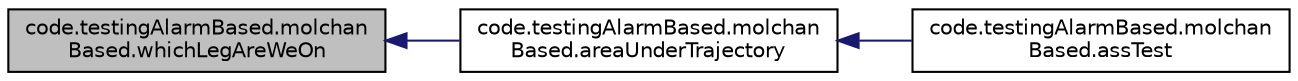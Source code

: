 digraph "code.testingAlarmBased.molchanBased.whichLegAreWeOn"
{
  edge [fontname="Helvetica",fontsize="10",labelfontname="Helvetica",labelfontsize="10"];
  node [fontname="Helvetica",fontsize="10",shape=record];
  rankdir="LR";
  Node13 [label="code.testingAlarmBased.molchan\lBased.whichLegAreWeOn",height=0.2,width=0.4,color="black", fillcolor="grey75", style="filled", fontcolor="black"];
  Node13 -> Node14 [dir="back",color="midnightblue",fontsize="10",style="solid",fontname="Helvetica"];
  Node14 [label="code.testingAlarmBased.molchan\lBased.areaUnderTrajectory",height=0.2,width=0.4,color="black", fillcolor="white", style="filled",URL="$namespacecode_1_1testing_alarm_based_1_1molchan_based.html#aff91d35a8e1f80f4f7b540f7b3fd6295"];
  Node14 -> Node15 [dir="back",color="midnightblue",fontsize="10",style="solid",fontname="Helvetica"];
  Node15 [label="code.testingAlarmBased.molchan\lBased.assTest",height=0.2,width=0.4,color="black", fillcolor="white", style="filled",URL="$namespacecode_1_1testing_alarm_based_1_1molchan_based.html#a1963447bb2c467f0bbeb68c24474f548"];
}
